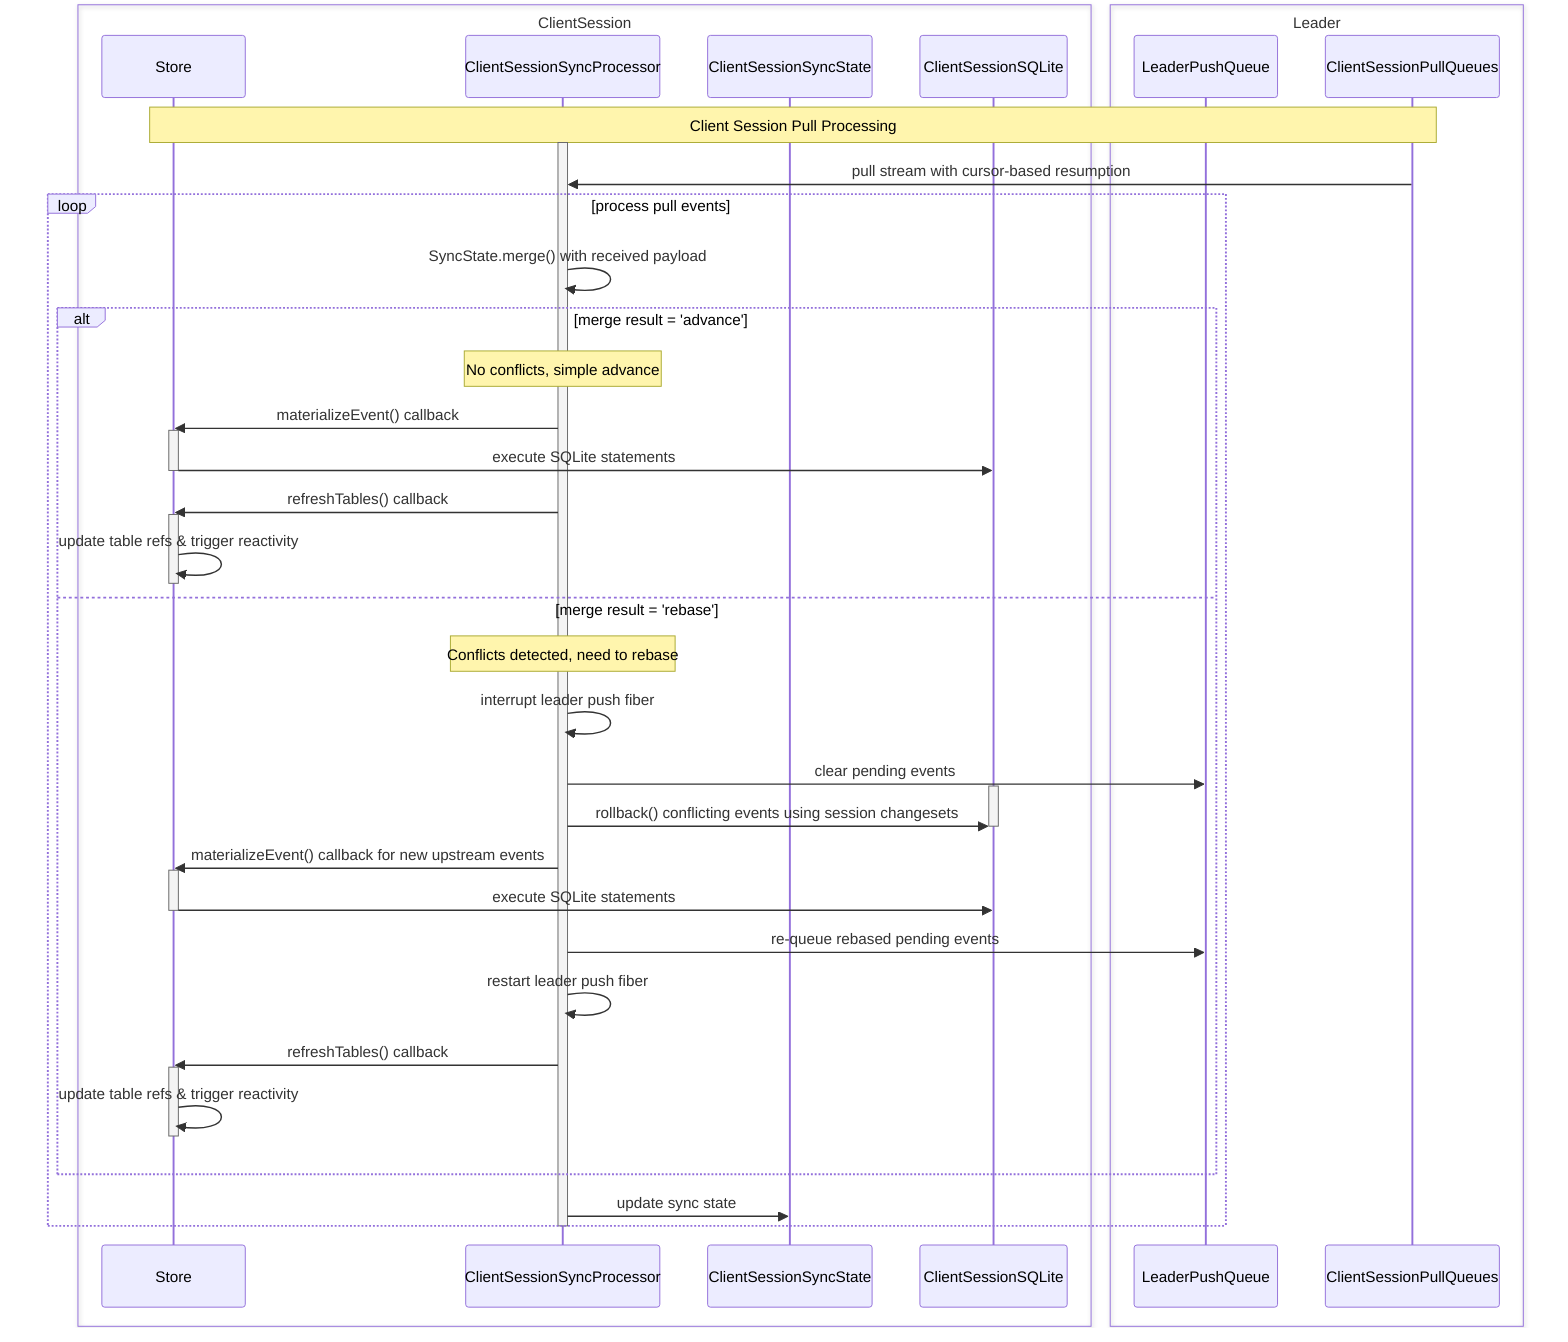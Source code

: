sequenceDiagram
    box ClientSession
        participant Store
        participant CSSP as ClientSessionSyncProcessor
        participant ClientSessionSyncState
        participant ClientSessionSQLite
    end
    box Leader
        participant LeaderPushQueue
        participant ClientSessionPullQueues
    end

    Note over Store, ClientSessionPullQueues: Client Session Pull Processing

    activate CSSP
    ClientSessionPullQueues->>CSSP: pull stream with cursor-based resumption
    
    loop process pull events
        CSSP->>CSSP: SyncState.merge() with received payload
        
        alt merge result = 'advance'
            Note over CSSP: No conflicts, simple advance
            CSSP->>Store: materializeEvent() callback
            activate Store
            Store->>ClientSessionSQLite: execute SQLite statements
            deactivate Store
            
            CSSP->>Store: refreshTables() callback
            activate Store
            Store->>Store: update table refs & trigger reactivity
            deactivate Store
            
        else merge result = 'rebase'
            Note over CSSP: Conflicts detected, need to rebase
            
            %% Interrupt current processing
            CSSP->>CSSP: interrupt leader push fiber
            CSSP->>LeaderPushQueue: clear pending events
            
            %% Rollback conflicting events
            activate ClientSessionSQLite
            CSSP->>ClientSessionSQLite: rollback() conflicting events using session changesets
            deactivate ClientSessionSQLite
            
            %% Materialize upstream events
            CSSP->>Store: materializeEvent() callback for new upstream events
            activate Store
            Store->>ClientSessionSQLite: execute SQLite statements
            deactivate Store
            
            %% Re-queue rebased events
            CSSP->>LeaderPushQueue: re-queue rebased pending events
            CSSP->>CSSP: restart leader push fiber
            
            %% Update UI
            CSSP->>Store: refreshTables() callback
            activate Store
            Store->>Store: update table refs & trigger reactivity
            deactivate Store
        end
        
        %% Update sync state
        CSSP->>ClientSessionSyncState: update sync state
    end
    deactivate CSSP